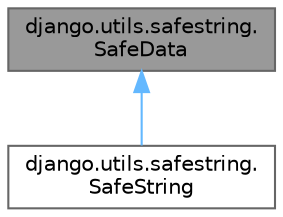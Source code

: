 digraph "django.utils.safestring.SafeData"
{
 // LATEX_PDF_SIZE
  bgcolor="transparent";
  edge [fontname=Helvetica,fontsize=10,labelfontname=Helvetica,labelfontsize=10];
  node [fontname=Helvetica,fontsize=10,shape=box,height=0.2,width=0.4];
  Node1 [id="Node000001",label="django.utils.safestring.\lSafeData",height=0.2,width=0.4,color="gray40", fillcolor="grey60", style="filled", fontcolor="black",tooltip=" "];
  Node1 -> Node2 [id="edge1_Node000001_Node000002",dir="back",color="steelblue1",style="solid",tooltip=" "];
  Node2 [id="Node000002",label="django.utils.safestring.\lSafeString",height=0.2,width=0.4,color="gray40", fillcolor="white", style="filled",URL="$classdjango_1_1utils_1_1safestring_1_1_safe_string.html",tooltip=" "];
}
